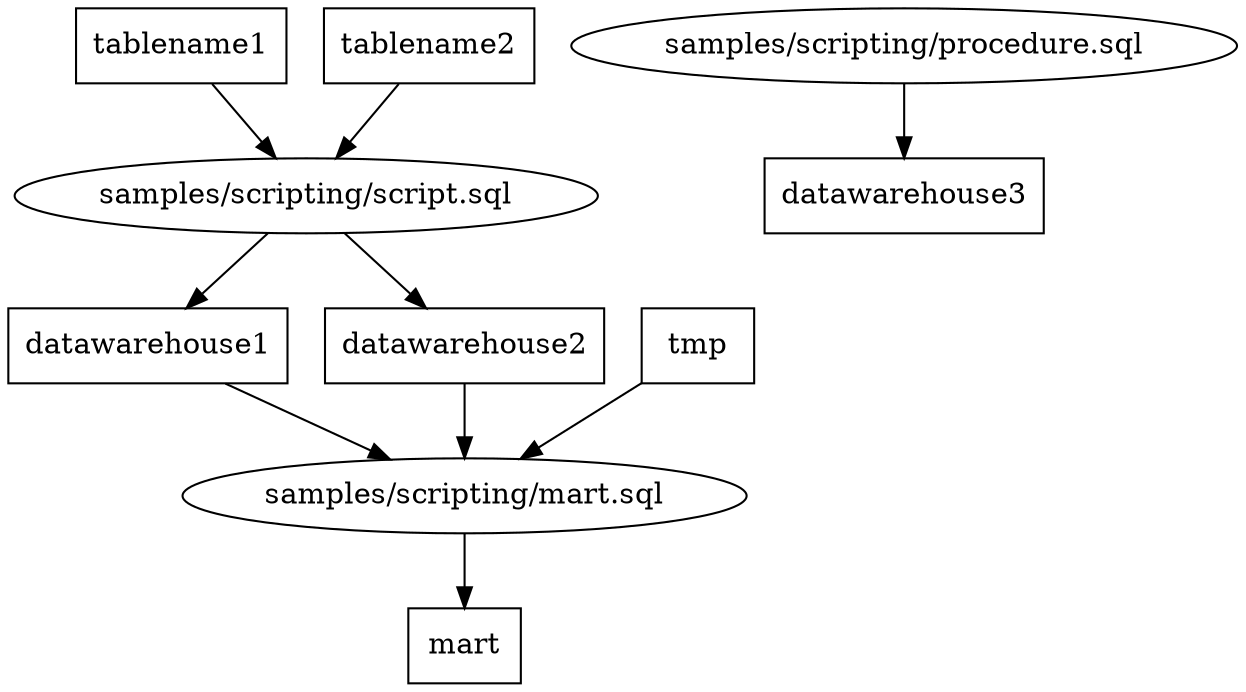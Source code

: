 digraph G {
0 [label="samples/scripting/mart.sql", shape="", type=query];
1 [label="samples/scripting/procedure.sql", shape="", type=query];
2 [label="samples/scripting/script.sql", shape="", type=query];
3 [label=datawarehouse1, shape=box, type=table];
4 [label=datawarehouse2, shape=box, type=table];
5 [label=datawarehouse3, shape=box, type=table];
6 [label=mart, shape=box, type=table];
7 [label=tablename1, shape=box, type=table];
8 [label=tablename2, shape=box, type=table];
9 [label=tmp, shape=box, type=table];
0->6 ;
1->5 ;
2->3 ;
2->4 ;
3->0 ;
4->0 ;
7->2 ;
8->2 ;
9->0 ;
}
